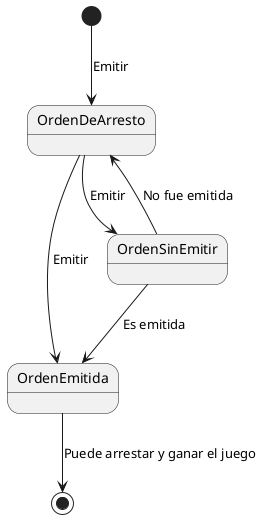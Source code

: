 
@startuml

[*] --> OrdenDeArresto: Emitir
OrdenDeArresto--> OrdenSinEmitir :Emitir
OrdenSinEmitir-->OrdenEmitida: Es emitida
OrdenDeArresto->OrdenEmitida: Emitir
OrdenEmitida-->[*]: Puede arrestar y ganar el juego
OrdenSinEmitir-->OrdenDeArresto: No fue emitida

@enduml